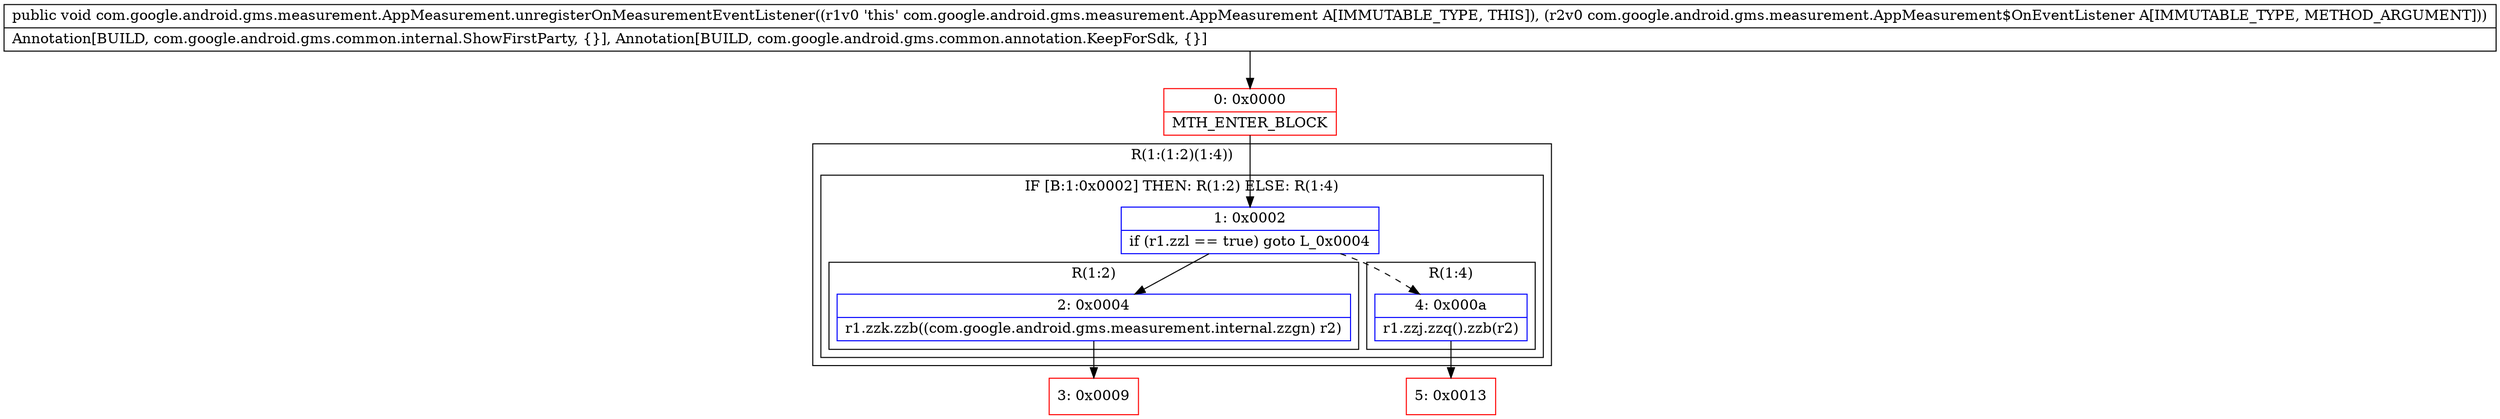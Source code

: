 digraph "CFG forcom.google.android.gms.measurement.AppMeasurement.unregisterOnMeasurementEventListener(Lcom\/google\/android\/gms\/measurement\/AppMeasurement$OnEventListener;)V" {
subgraph cluster_Region_1180446093 {
label = "R(1:(1:2)(1:4))";
node [shape=record,color=blue];
subgraph cluster_IfRegion_464209955 {
label = "IF [B:1:0x0002] THEN: R(1:2) ELSE: R(1:4)";
node [shape=record,color=blue];
Node_1 [shape=record,label="{1\:\ 0x0002|if (r1.zzl == true) goto L_0x0004\l}"];
subgraph cluster_Region_1921675962 {
label = "R(1:2)";
node [shape=record,color=blue];
Node_2 [shape=record,label="{2\:\ 0x0004|r1.zzk.zzb((com.google.android.gms.measurement.internal.zzgn) r2)\l}"];
}
subgraph cluster_Region_828861386 {
label = "R(1:4)";
node [shape=record,color=blue];
Node_4 [shape=record,label="{4\:\ 0x000a|r1.zzj.zzq().zzb(r2)\l}"];
}
}
}
Node_0 [shape=record,color=red,label="{0\:\ 0x0000|MTH_ENTER_BLOCK\l}"];
Node_3 [shape=record,color=red,label="{3\:\ 0x0009}"];
Node_5 [shape=record,color=red,label="{5\:\ 0x0013}"];
MethodNode[shape=record,label="{public void com.google.android.gms.measurement.AppMeasurement.unregisterOnMeasurementEventListener((r1v0 'this' com.google.android.gms.measurement.AppMeasurement A[IMMUTABLE_TYPE, THIS]), (r2v0 com.google.android.gms.measurement.AppMeasurement$OnEventListener A[IMMUTABLE_TYPE, METHOD_ARGUMENT]))  | Annotation[BUILD, com.google.android.gms.common.internal.ShowFirstParty, \{\}], Annotation[BUILD, com.google.android.gms.common.annotation.KeepForSdk, \{\}]\l}"];
MethodNode -> Node_0;
Node_1 -> Node_2;
Node_1 -> Node_4[style=dashed];
Node_2 -> Node_3;
Node_4 -> Node_5;
Node_0 -> Node_1;
}

